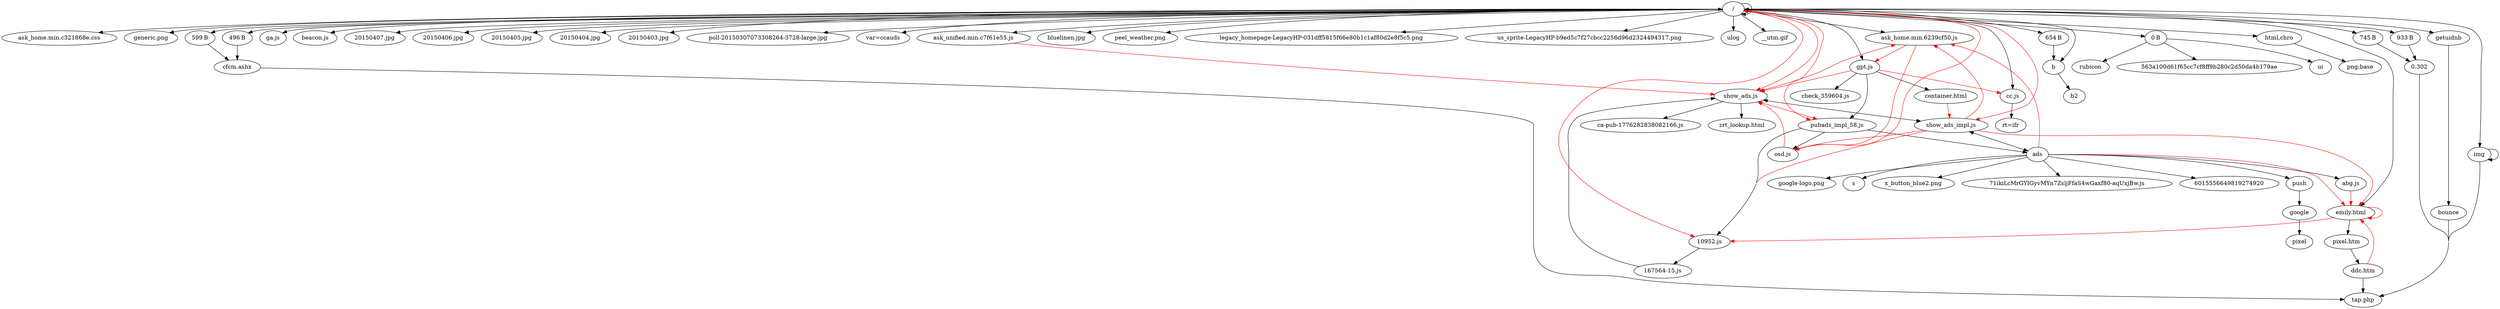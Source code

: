 strict digraph G {
ratio=compress;
concentrate=true;
"/" -> "/";
"/" -> "ask_home.min.c321868e.css";
"/" -> "generic.png";
"/" -> "ask_home.min.6239cf50.js";
"/" -> "ask_unified.min.c7f61e55.js";
"/" -> "ga.js";
"/" -> "beacon.js";
"/" -> "20150407.jpg";
"/" -> "20150406.jpg";
"/" -> "20150405.jpg";
"/" -> "20150404.jpg";
"/" -> "20150403.jpg";
"/" -> "poll-20150307073308264-3728-large.jpg";
"/" -> "var=ccauds";
"/" -> "gpt.js";
"/" -> "bluelinen.jpg";
"/" -> "peel_weather.png";
"/" -> "legacy_homepage-LegacyHP-031dff5815f66e80b1c1af80d2e8f5c5.png";
"/" -> "us_sprite-LegacyHP-b9ed5c7f27cbcc2256d96d2324494317.png";
"/" -> "ulog";
"/" -> "__utm.gif";
"/" -> "cc.js";
"gpt.js" -> "pubads_impl_58.js";
"gpt.js" -> "container.html";
"gpt.js" -> "check_359604.js";
"pubads_impl_58.js" -> "ads";
"pubads_impl_58.js" -> "10952.js";
"pubads_impl_58.js" -> "osd.js";
"10952.js" -> "167564-15.js";
"167564-15.js" -> "show_ads.js";
"show_ads.js" -> "ca-pub-1776282838082166.js";
"show_ads.js" -> "show_ads_impl.js";
"show_ads.js" -> "zrt_lookup.html";
"/" -> "emily.html";
"654 B" -> "b";
"show_ads_impl.js" -> "ads";
"b" -> "b2";
"emily.html" -> "pixel.htm";
"ads" -> "6015556649819274920";
"ads" -> "abg.js";
"ads" -> "google-logo.png";
"pixel.htm" -> "ddc.htm";
"ads" -> "s";
"ads" -> "push";
"ads" -> "x_button_blue2.png";
"ddc.htm" -> "tap.php";
"push" -> "google";
"0 B" -> "ui";
"google" -> "pixel";
"html,chro" -> "png;base";
"cc.js" -> "rt=ifr";
"0 B" -> "rubicon";
"496 B" -> "cfcm.ashx";
"/" -> "/";
"745 B" -> "0.302";
"/" -> "getuidnb";
"/" -> "img";
"/" -> "getuidnb";
"ads" -> "71ikiLcMrGYIGyvMYn7ZsljFfaS4wGaxf80-aqUxjBw.js";
"/" -> "b";
"getuidnb" -> "bounce";
"img" -> "img";
"599 B" -> "cfcm.ashx";
"0 B" -> "563a100d61f65cc7cf8ff9b280c2d50da4b179ae";
"933 B" -> "0.302";
"getuidnb" -> "bounce";
"bounce" -> "tap.php";
"cfcm.ashx" -> "tap.php";
"0.302" -> "tap.php";
"bounce" -> "tap.php";
"img" -> "tap.php";
"/" -> "933 B";
"/" -> "0 B";
"/" -> "496 B";
"/" -> "745 B";
"/" -> "html,chro";
"/" -> "599 B";
"/" -> "654 B";
"container.html" -> "show_ads_impl.js"[color=red];
"show_ads_impl.js" -> "/"[color=red];
"show_ads_impl.js" -> "osd.js"[color=red];
"osd.js" -> "/"[color=red];
"ask_home.min.6239cf50.js" -> "/"[color=red];
"/" -> "pubads_impl_58.js"[color=red];
"/" -> "show_ads.js"[color=red];
"ask_home.min.6239cf50.js" -> "gpt.js"[color=red];
"gpt.js" -> "show_ads.js"[color=red];
"gpt.js" -> "/"[color=red];
"gpt.js" -> "cc.js"[color=red];
"pubads_impl_58.js" -> "/"[color=red];
"/" -> "osd.js"[color=red];
"ask_home.min.6239cf50.js" -> "show_ads.js"[color=red];
"show_ads.js" -> "/"[color=red];
"show_ads.js" -> "ask_home.min.6239cf50.js"[color=red];
"/" -> "show_ads_impl.js"[color=red];
"ask_home.min.6239cf50.js" -> "osd.js"[color=red];
"ads" -> "show_ads_impl.js"[color=red];
"show_ads_impl.js" -> "show_ads.js"[color=red];
"show_ads_impl.js" -> "osd.js"[color=red];
"show_ads_impl.js" -> "emily.html"[color=red];
"ddc.htm" -> "emily.html"[color=red];
"ads" -> "emily.html"[color=red];
"abg.js" -> "emily.html"[color=red];
"emily.html" -> "emily.html"[color=red];
"ads" -> "ask_home.min.6239cf50.js"[color=red];
"show_ads_impl.js" -> "ask_home.min.6239cf50.js"[color=red];
"ask_home.min.6239cf50.js" -> "/"[color=red];
"ask_unified.min.c7f61e55.js" -> "/"[color=red];
"ga.js" -> "/"[color=red];
"emily.html" -> "/"[color=red];
"/" -> "pubads_impl_58.js"[color=red];
"cc.js" -> "/"[color=red];
"pubads_impl_58.js" -> "/"[color=red];
"gpt.js" -> "/"[color=red];
"/" -> "osd.js"[color=red];
"osd.js" -> "show_ads.js"[color=red];
"osd.js" -> "/"[color=red];
"emily.html" -> "10952.js"[color=red];
"show_ads_impl.js" -> "10952.js"[color=red];
"/" -> "10952.js"[color=red];
"10952.js" -> "/"[color=red];
"pubads_impl_58.js" -> "show_ads.js"[color=red];
"ask_unified.min.c7f61e55.js" -> "show_ads.js"[color=red];
"show_ads.js" -> "/"[color=red];
"show_ads.js" -> "pubads_impl_58.js"[color=red];
"/" -> "show_ads.js"[color=red];
}
